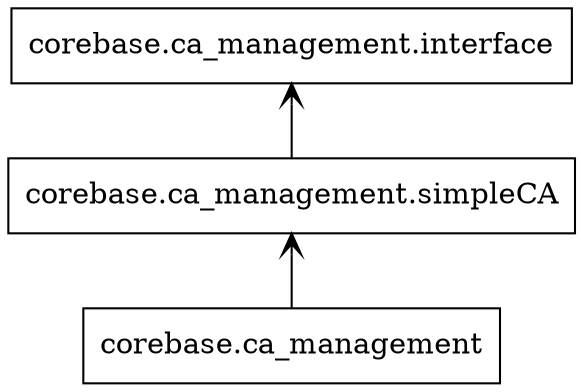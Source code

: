 digraph "packages" {
charset="utf-8"
rankdir=BT
"0" [label="corebase.ca_management", shape="box"];
"1" [label="corebase.ca_management.interface", shape="box"];
"2" [label="corebase.ca_management.simpleCA", shape="box"];
"0" -> "2" [arrowhead="open", arrowtail="none"];
"2" -> "1" [arrowhead="open", arrowtail="none"];
}

